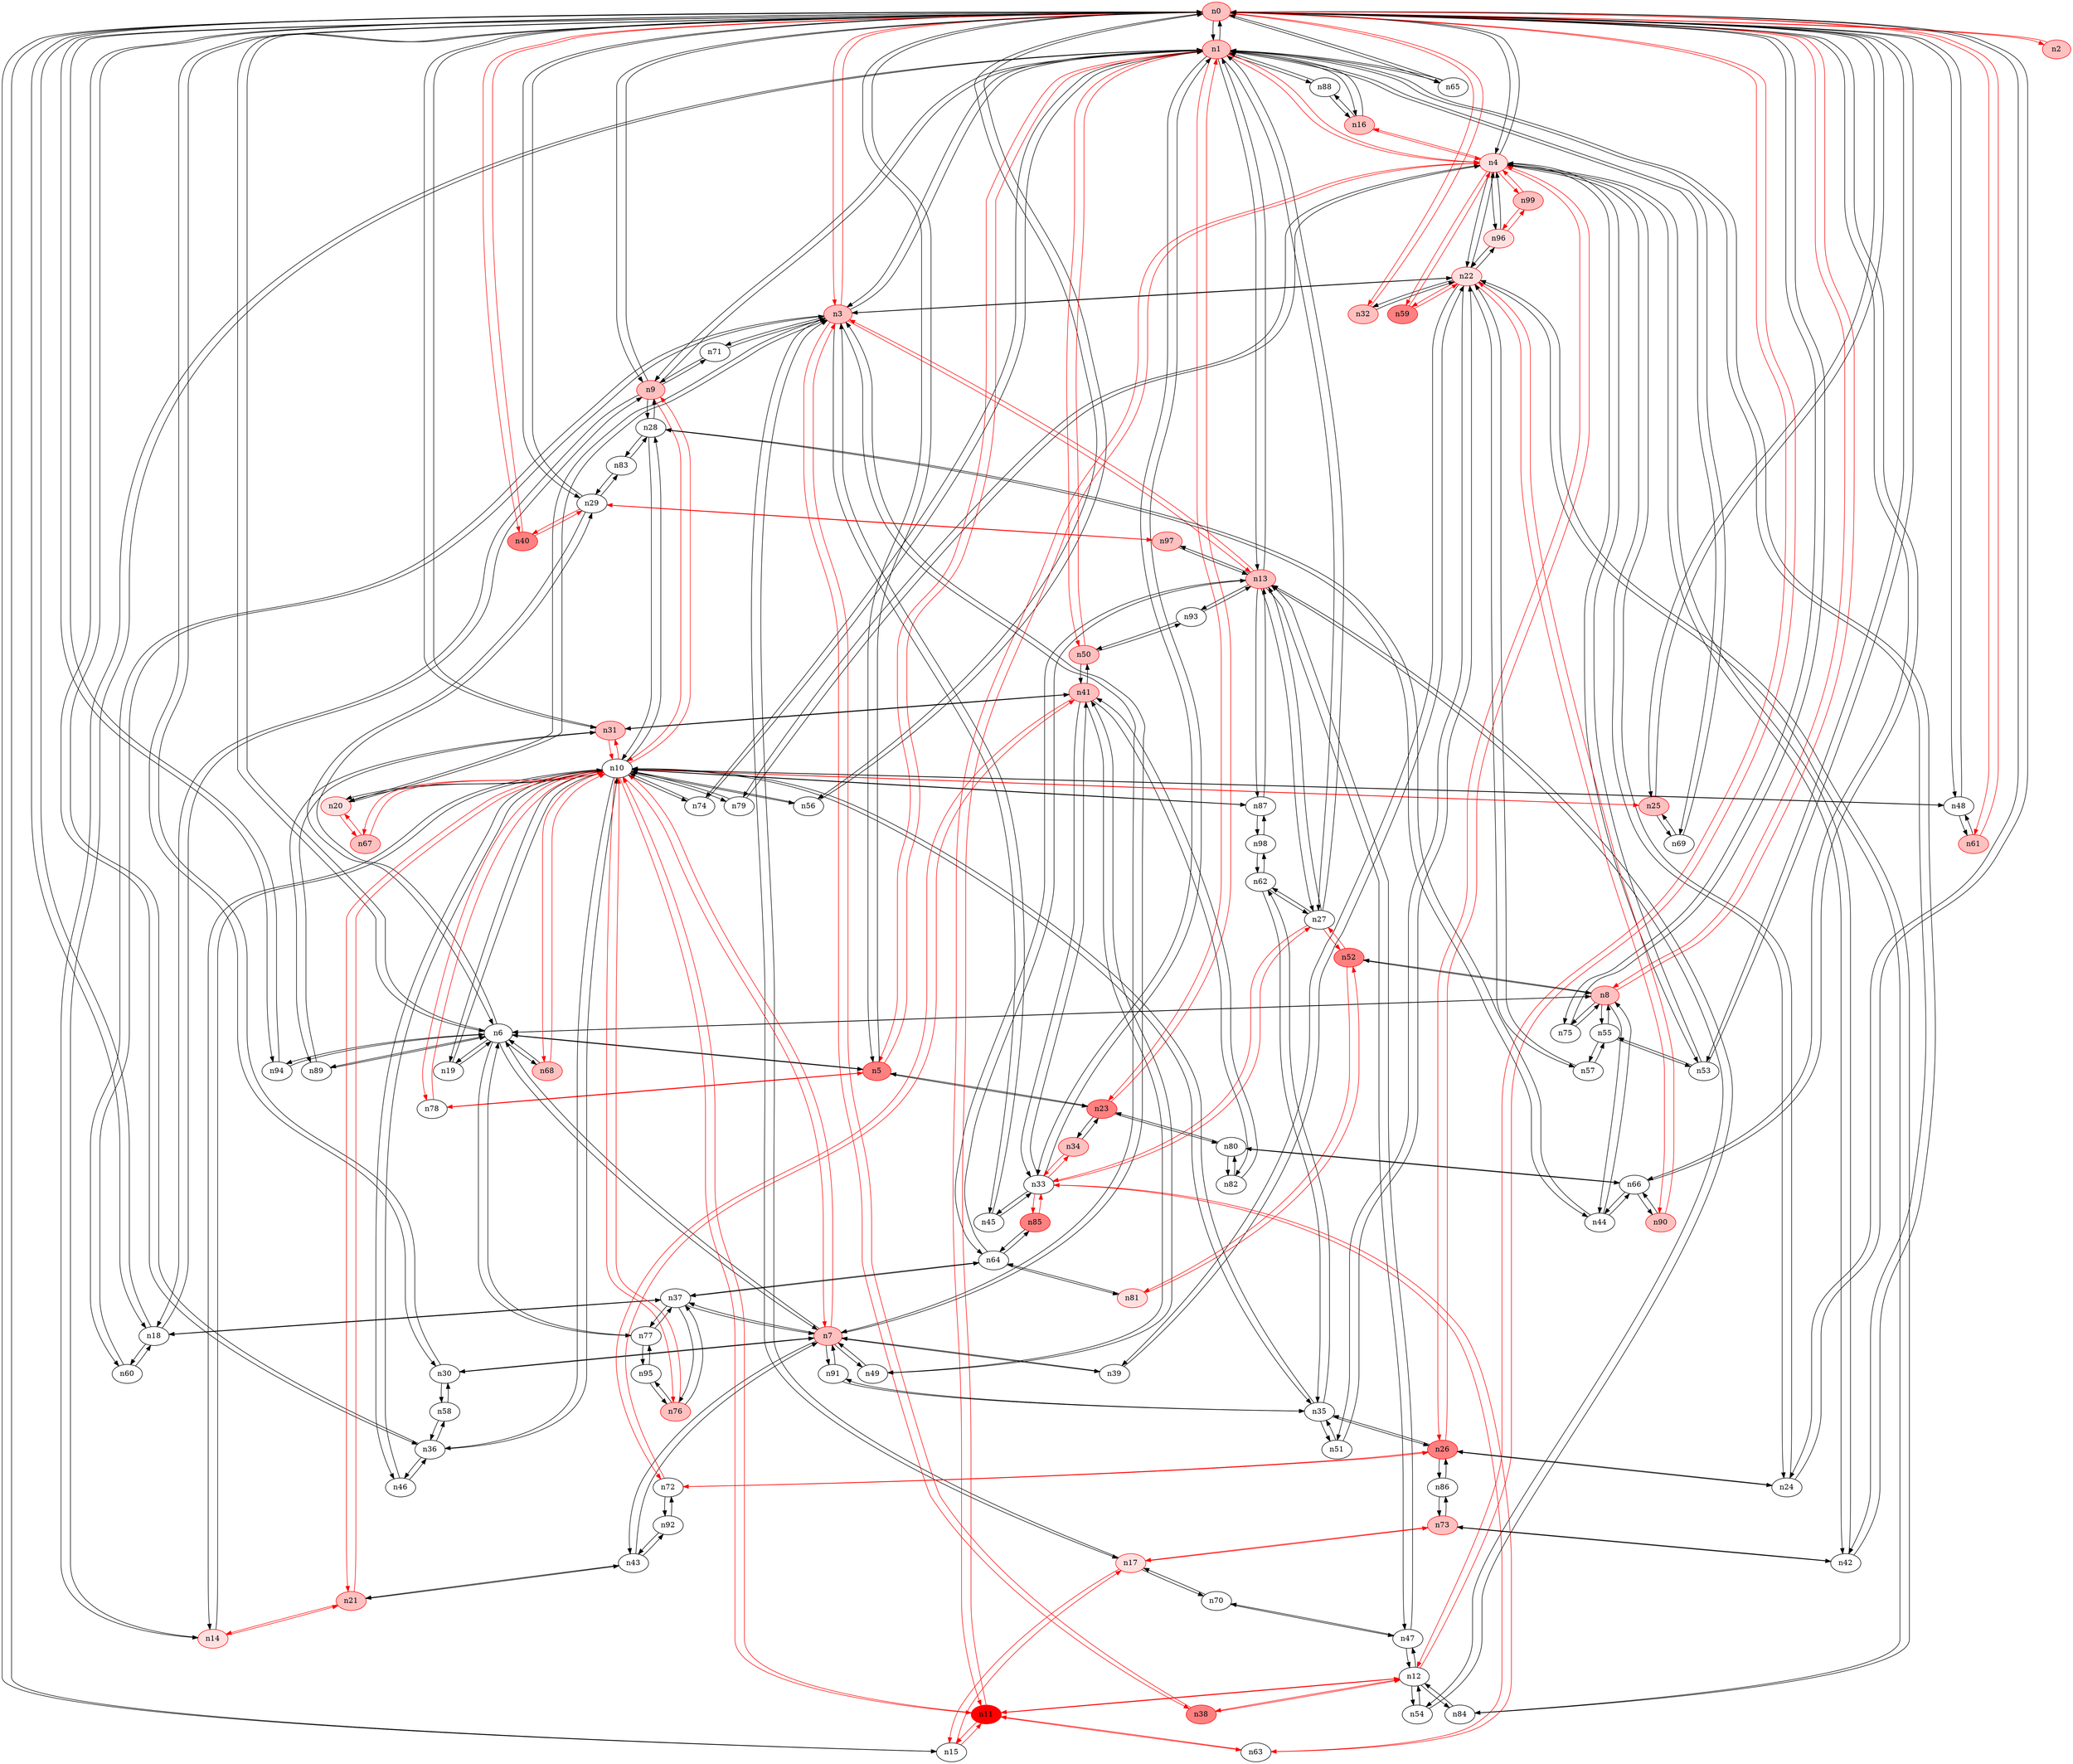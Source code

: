 strict digraph {
n0 [type=host, color="#FF0000", style=filled, fillcolor="#FFC0C0"];
n1 [type=host, color="#FF0000", style=filled, fillcolor="#FFC0C0"];
n2 [type=host, color="#FF0000", style=filled, fillcolor="#FFC0C0"];
n3 [type=host, color="#FF0000", style=filled, fillcolor="#FFC0C0"];
n4 [type=host, color="#FF0000", style=filled, fillcolor="#FFE0E0"];
n5 [type=switch, color="#FF0000", style=filled, fillcolor="#FF8080"];
n6 [type=switch];
n8 [type=host, color="#FF0000", style=filled, fillcolor="#FFC0C0"];
n9 [type=host, color="#FF0000", style=filled, fillcolor="#FFC0C0"];
n12 [type=switch];
n15 [type=switch];
n18 [type=switch];
n24 [type=switch];
n25 [type=host, color="#FF0000", style=filled, fillcolor="#FFC0C0"];
n29 [type=switch];
n30 [type=switch];
n31 [type=host, color="#FF0000", style=filled, fillcolor="#FFC0C0"];
n32 [type=host, color="#FF0000", style=filled, fillcolor="#FFC0C0"];
n36 [type=switch];
n40 [type=host, color="#FF0000", style=filled, fillcolor="#FF8080"];
n48 [type=switch];
n53 [type=switch];
n56 [type=switch];
n61 [type=host, color="#FF0000", style=filled, fillcolor="#FFC0C0"];
n65 [type=switch];
n66 [type=switch];
n75 [type=switch];
n94 [type=switch];
n13 [type=host, color="#FF0000", style=filled, fillcolor="#FFC0C0"];
n14 [type=host, color="#FF0000", style=filled, fillcolor="#FFE0E0"];
n16 [type=host, color="#FF0000", style=filled, fillcolor="#FFC0C0"];
n23 [type=host, color="#FF0000", style=filled, fillcolor="#FF8080"];
n27 [type=switch];
n33 [type=switch];
n42 [type=switch];
n50 [type=host, color="#FF0000", style=filled, fillcolor="#FFC0C0"];
n69 [type=switch];
n74 [type=switch];
n88 [type=switch];
n7 [type=host, color="#FF0000", style=filled, fillcolor="#FFC0C0"];
n17 [type=host, color="#FF0000", style=filled, fillcolor="#FFE0E0"];
n20 [type=host, color="#FF0000", style=filled, fillcolor="#FFE0E0"];
n22 [type=host, color="#FF0000", style=filled, fillcolor="#FFE0E0"];
n38 [type=switch, color="#FF0000", style=filled, fillcolor="#FF8080"];
n45 [type=switch];
n60 [type=switch];
n71 [type=switch];
n11 [type=host, color="#FF0000", style=filled, fillcolor="#FF0000"];
n26 [type=switch, color="#FF0000", style=filled, fillcolor="#FF8080"];
n59 [type=switch, color="#FF0000", style=filled, fillcolor="#FF8080"];
n79 [type=switch];
n96 [type=host, color="#FF0000", style=filled, fillcolor="#FFE0E0"];
n99 [type=switch, color="#FF0000", style=filled, fillcolor="#FFC0C0"];
n78 [type=switch];
n19 [type=switch];
n68 [type=host, color="#FF0000", style=filled, fillcolor="#FFC0C0"];
n77 [type=switch];
n89 [type=switch];
n10 [type=switch];
n37 [type=switch];
n39 [type=switch];
n43 [type=switch];
n49 [type=switch];
n91 [type=switch];
n44 [type=switch];
n52 [type=switch, color="#FF0000", style=filled, fillcolor="#FF8080"];
n55 [type=switch];
n28 [type=switch];
n21 [type=switch, color="#FF0000", style=filled, fillcolor="#FFC0C0"];
n35 [type=switch];
n46 [type=switch];
n67 [type=switch, color="#FF0000", style=filled, fillcolor="#FFC0C0"];
n76 [type=host, color="#FF0000", style=filled, fillcolor="#FFC0C0"];
n87 [type=switch];
n63 [type=switch];
n47 [type=switch];
n54 [type=switch];
n84 [type=switch];
n64 [type=switch];
n93 [type=switch];
n97 [type=host, color="#FF0000", style=filled, fillcolor="#FFC0C0"];
n70 [type=switch];
n73 [type=switch, color="#FF0000", style=filled, fillcolor="#FFC0C0"];
n51 [type=switch];
n57 [type=switch];
n90 [type=host, color="#FF0000", style=filled, fillcolor="#FFC0C0"];
n34 [type=host, color="#FF0000", style=filled, fillcolor="#FFC0C0"];
n80 [type=switch];
n72 [type=switch];
n86 [type=switch];
n62 [type=switch];
n83 [type=switch];
n58 [type=switch];
n41 [type=host, color="#FF0000", style=filled, fillcolor="#FFC0C0"];
n85 [type=switch, color="#FF0000", style=filled, fillcolor="#FF8080"];
n82 [type=switch];
n92 [type=switch];
n81 [type=host, color="#FF0000", style=filled, fillcolor="#FFE0E0"];
n98 [type=switch];
n95 [type=switch];
n0 -> n1 [src_port=0, dst_port=0];
n0 -> n2 [src_port=0, dst_port=0, color="#FF0000"];
n0 -> n3 [src_port=0, dst_port=0, color="#FF0000"];
n0 -> n4 [src_port=0, dst_port=0];
n0 -> n5 [src_port=0, dst_port=0];
n0 -> n6 [src_port=0, dst_port=0];
n0 -> n8 [src_port=0, dst_port=0, color="#FF0000"];
n0 -> n9 [src_port=0, dst_port=0];
n0 -> n12 [src_port=0, dst_port=0, color="#FF0000"];
n0 -> n15 [src_port=0, dst_port=0];
n0 -> n18 [src_port=0, dst_port=0];
n0 -> n24 [src_port=0, dst_port=0];
n0 -> n25 [src_port=0, dst_port=0];
n0 -> n29 [src_port=0, dst_port=0];
n0 -> n30 [src_port=0, dst_port=0];
n0 -> n31 [src_port=0, dst_port=0];
n0 -> n32 [src_port=0, dst_port=0, color="#FF0000"];
n0 -> n36 [src_port=0, dst_port=0];
n0 -> n40 [src_port=0, dst_port=0, color="#FF0000"];
n0 -> n48 [src_port=0, dst_port=0];
n0 -> n53 [src_port=0, dst_port=0];
n0 -> n56 [src_port=0, dst_port=0];
n0 -> n61 [src_port=0, dst_port=0, color="#FF0000"];
n0 -> n65 [src_port=0, dst_port=0];
n0 -> n66 [src_port=0, dst_port=0];
n0 -> n75 [src_port=0, dst_port=0];
n0 -> n94 [src_port=0, dst_port=0];
n1 -> n0 [src_port=0, dst_port=0];
n1 -> n3 [src_port=0, dst_port=0];
n1 -> n4 [src_port=0, dst_port=0, color="#FF0000"];
n1 -> n5 [src_port=0, dst_port=0, color="#FF0000"];
n1 -> n9 [src_port=0, dst_port=0];
n1 -> n65 [src_port=0, dst_port=0];
n1 -> n13 [src_port=0, dst_port=0];
n1 -> n14 [src_port=0, dst_port=0];
n1 -> n16 [src_port=0, dst_port=0];
n1 -> n23 [src_port=0, dst_port=0, color="#FF0000"];
n1 -> n27 [src_port=0, dst_port=0];
n1 -> n33 [src_port=0, dst_port=0];
n1 -> n42 [src_port=0, dst_port=0];
n1 -> n50 [src_port=0, dst_port=0, color="#FF0000"];
n1 -> n69 [src_port=0, dst_port=0];
n1 -> n74 [src_port=0, dst_port=0];
n1 -> n88 [src_port=0, dst_port=0];
n2 -> n0 [src_port=0, dst_port=0, color="#FF0000"];
n3 -> n0 [src_port=0, dst_port=0, color="#FF0000"];
n3 -> n1 [src_port=0, dst_port=0];
n3 -> n13 [src_port=0, dst_port=0, color="#FF0000"];
n3 -> n7 [src_port=0, dst_port=0];
n3 -> n17 [src_port=0, dst_port=0];
n3 -> n20 [src_port=0, dst_port=0];
n3 -> n22 [src_port=0, dst_port=0];
n3 -> n38 [src_port=0, dst_port=0, color="#FF0000"];
n3 -> n45 [src_port=0, dst_port=0];
n3 -> n60 [src_port=0, dst_port=0];
n3 -> n71 [src_port=0, dst_port=0];
n4 -> n0 [src_port=0, dst_port=0];
n4 -> n1 [src_port=0, dst_port=0, color="#FF0000"];
n4 -> n24 [src_port=0, dst_port=0];
n4 -> n53 [src_port=0, dst_port=0];
n4 -> n16 [src_port=0, dst_port=0, color="#FF0000"];
n4 -> n42 [src_port=0, dst_port=0];
n4 -> n22 [src_port=0, dst_port=0];
n4 -> n11 [src_port=0, dst_port=0, color="#FF0000"];
n4 -> n26 [src_port=0, dst_port=0, color="#FF0000"];
n4 -> n59 [src_port=0, dst_port=0, color="#FF0000"];
n4 -> n79 [src_port=0, dst_port=0];
n4 -> n96 [src_port=0, dst_port=0];
n4 -> n99 [src_port=0, dst_port=0, color="#FF0000"];
n5 -> n0 [src_port=0, dst_port=0];
n5 -> n1 [src_port=0, dst_port=0, color="#FF0000"];
n5 -> n6 [src_port=0, dst_port=0];
n5 -> n23 [src_port=0, dst_port=0];
n5 -> n78 [src_port=0, dst_port=0, color="#FF0000"];
n6 -> n0 [src_port=0, dst_port=0];
n6 -> n5 [src_port=0, dst_port=0];
n6 -> n8 [src_port=0, dst_port=0];
n6 -> n29 [src_port=0, dst_port=0];
n6 -> n94 [src_port=0, dst_port=0];
n6 -> n7 [src_port=0, dst_port=0];
n6 -> n19 [src_port=0, dst_port=0];
n6 -> n68 [src_port=0, dst_port=0];
n6 -> n77 [src_port=0, dst_port=0];
n6 -> n89 [src_port=0, dst_port=0];
n8 -> n0 [src_port=0, dst_port=0, color="#FF0000"];
n8 -> n6 [src_port=0, dst_port=0];
n8 -> n75 [src_port=0, dst_port=0];
n8 -> n44 [src_port=0, dst_port=0];
n8 -> n52 [src_port=0, dst_port=0];
n8 -> n55 [src_port=0, dst_port=0];
n9 -> n0 [src_port=0, dst_port=0];
n9 -> n1 [src_port=0, dst_port=0];
n9 -> n18 [src_port=0, dst_port=0];
n9 -> n71 [src_port=0, dst_port=0];
n9 -> n10 [src_port=0, dst_port=0, color="#FF0000"];
n9 -> n28 [src_port=0, dst_port=0];
n12 -> n0 [src_port=0, dst_port=0, color="#FF0000"];
n12 -> n38 [src_port=0, dst_port=0, color="#FF0000"];
n12 -> n11 [src_port=0, dst_port=0, color="#FF0000"];
n12 -> n47 [src_port=0, dst_port=0];
n12 -> n54 [src_port=0, dst_port=0];
n12 -> n84 [src_port=0, dst_port=0];
n15 -> n0 [src_port=0, dst_port=0];
n15 -> n17 [src_port=0, dst_port=0, color="#FF0000"];
n15 -> n11 [src_port=0, dst_port=0, color="#FF0000"];
n18 -> n0 [src_port=0, dst_port=0];
n18 -> n9 [src_port=0, dst_port=0];
n18 -> n60 [src_port=0, dst_port=0];
n18 -> n37 [src_port=0, dst_port=0];
n24 -> n0 [src_port=0, dst_port=0];
n24 -> n4 [src_port=0, dst_port=0];
n24 -> n26 [src_port=0, dst_port=0];
n25 -> n0 [src_port=0, dst_port=0];
n25 -> n69 [src_port=0, dst_port=0];
n25 -> n10 [src_port=0, dst_port=0, color="#FF0000"];
n29 -> n0 [src_port=0, dst_port=0];
n29 -> n6 [src_port=0, dst_port=0];
n29 -> n40 [src_port=0, dst_port=0, color="#FF0000"];
n29 -> n97 [src_port=0, dst_port=0, color="#FF0000"];
n29 -> n83 [src_port=0, dst_port=0];
n30 -> n0 [src_port=0, dst_port=0];
n30 -> n7 [src_port=0, dst_port=0];
n30 -> n58 [src_port=0, dst_port=0];
n31 -> n0 [src_port=0, dst_port=0];
n31 -> n89 [src_port=0, dst_port=0];
n31 -> n10 [src_port=0, dst_port=0, color="#FF0000"];
n31 -> n41 [src_port=0, dst_port=0];
n32 -> n0 [src_port=0, dst_port=0, color="#FF0000"];
n32 -> n22 [src_port=0, dst_port=0];
n36 -> n0 [src_port=0, dst_port=0];
n36 -> n10 [src_port=0, dst_port=0];
n36 -> n46 [src_port=0, dst_port=0];
n36 -> n58 [src_port=0, dst_port=0];
n40 -> n0 [src_port=0, dst_port=0, color="#FF0000"];
n40 -> n29 [src_port=0, dst_port=0, color="#FF0000"];
n48 -> n0 [src_port=0, dst_port=0];
n48 -> n61 [src_port=0, dst_port=0];
n48 -> n10 [src_port=0, dst_port=0];
n53 -> n0 [src_port=0, dst_port=0];
n53 -> n4 [src_port=0, dst_port=0];
n53 -> n55 [src_port=0, dst_port=0];
n56 -> n0 [src_port=0, dst_port=0];
n56 -> n10 [src_port=0, dst_port=0];
n61 -> n0 [src_port=0, dst_port=0, color="#FF0000"];
n61 -> n48 [src_port=0, dst_port=0];
n65 -> n0 [src_port=0, dst_port=0];
n65 -> n1 [src_port=0, dst_port=0];
n66 -> n0 [src_port=0, dst_port=0];
n66 -> n44 [src_port=0, dst_port=0];
n66 -> n90 [src_port=0, dst_port=0];
n66 -> n80 [src_port=0, dst_port=0];
n75 -> n0 [src_port=0, dst_port=0];
n75 -> n8 [src_port=0, dst_port=0];
n94 -> n0 [src_port=0, dst_port=0];
n94 -> n6 [src_port=0, dst_port=0];
n13 -> n1 [src_port=0, dst_port=0];
n13 -> n3 [src_port=0, dst_port=0, color="#FF0000"];
n13 -> n27 [src_port=0, dst_port=0];
n13 -> n87 [src_port=0, dst_port=0];
n13 -> n47 [src_port=0, dst_port=0];
n13 -> n54 [src_port=0, dst_port=0];
n13 -> n64 [src_port=0, dst_port=0];
n13 -> n93 [src_port=0, dst_port=0];
n13 -> n97 [src_port=0, dst_port=0];
n14 -> n1 [src_port=0, dst_port=0];
n14 -> n10 [src_port=0, dst_port=0];
n14 -> n21 [src_port=0, dst_port=0, color="#FF0000"];
n16 -> n1 [src_port=0, dst_port=0];
n16 -> n4 [src_port=0, dst_port=0, color="#FF0000"];
n16 -> n88 [src_port=0, dst_port=0];
n23 -> n1 [src_port=0, dst_port=0, color="#FF0000"];
n23 -> n5 [src_port=0, dst_port=0];
n23 -> n34 [src_port=0, dst_port=0];
n23 -> n80 [src_port=0, dst_port=0];
n27 -> n1 [src_port=0, dst_port=0];
n27 -> n13 [src_port=0, dst_port=0];
n27 -> n33 [src_port=0, dst_port=0, color="#FF0000"];
n27 -> n52 [src_port=0, dst_port=0, color="#FF0000"];
n27 -> n62 [src_port=0, dst_port=0];
n33 -> n1 [src_port=0, dst_port=0];
n33 -> n27 [src_port=0, dst_port=0, color="#FF0000"];
n33 -> n45 [src_port=0, dst_port=0];
n33 -> n63 [src_port=0, dst_port=0, color="#FF0000"];
n33 -> n34 [src_port=0, dst_port=0, color="#FF0000"];
n33 -> n41 [src_port=0, dst_port=0];
n33 -> n85 [src_port=0, dst_port=0, color="#FF0000"];
n42 -> n1 [src_port=0, dst_port=0];
n42 -> n4 [src_port=0, dst_port=0];
n42 -> n73 [src_port=0, dst_port=0];
n50 -> n1 [src_port=0, dst_port=0, color="#FF0000"];
n50 -> n93 [src_port=0, dst_port=0];
n50 -> n41 [src_port=0, dst_port=0];
n69 -> n1 [src_port=0, dst_port=0];
n69 -> n25 [src_port=0, dst_port=0];
n74 -> n1 [src_port=0, dst_port=0];
n74 -> n10 [src_port=0, dst_port=0];
n88 -> n1 [src_port=0, dst_port=0];
n88 -> n16 [src_port=0, dst_port=0];
n7 -> n3 [src_port=0, dst_port=0];
n7 -> n6 [src_port=0, dst_port=0];
n7 -> n30 [src_port=0, dst_port=0];
n7 -> n10 [src_port=0, dst_port=0, color="#FF0000"];
n7 -> n37 [src_port=0, dst_port=0];
n7 -> n39 [src_port=0, dst_port=0];
n7 -> n43 [src_port=0, dst_port=0];
n7 -> n49 [src_port=0, dst_port=0];
n7 -> n91 [src_port=0, dst_port=0];
n17 -> n3 [src_port=0, dst_port=0];
n17 -> n15 [src_port=0, dst_port=0, color="#FF0000"];
n17 -> n70 [src_port=0, dst_port=0];
n17 -> n73 [src_port=0, dst_port=0, color="#FF0000"];
n20 -> n3 [src_port=0, dst_port=0];
n20 -> n10 [src_port=0, dst_port=0];
n20 -> n67 [src_port=0, dst_port=0, color="#FF0000"];
n22 -> n3 [src_port=0, dst_port=0];
n22 -> n4 [src_port=0, dst_port=0];
n22 -> n32 [src_port=0, dst_port=0];
n22 -> n59 [src_port=0, dst_port=0, color="#FF0000"];
n22 -> n96 [src_port=0, dst_port=0];
n22 -> n39 [src_port=0, dst_port=0];
n22 -> n84 [src_port=0, dst_port=0];
n22 -> n51 [src_port=0, dst_port=0];
n22 -> n57 [src_port=0, dst_port=0];
n22 -> n90 [src_port=0, dst_port=0, color="#FF0000"];
n38 -> n3 [src_port=0, dst_port=0, color="#FF0000"];
n38 -> n12 [src_port=0, dst_port=0, color="#FF0000"];
n45 -> n3 [src_port=0, dst_port=0];
n45 -> n33 [src_port=0, dst_port=0];
n60 -> n3 [src_port=0, dst_port=0];
n60 -> n18 [src_port=0, dst_port=0];
n71 -> n3 [src_port=0, dst_port=0];
n71 -> n9 [src_port=0, dst_port=0];
n11 -> n4 [src_port=0, dst_port=0, color="#FF0000"];
n11 -> n12 [src_port=0, dst_port=0, color="#FF0000"];
n11 -> n15 [src_port=0, dst_port=0, color="#FF0000"];
n11 -> n10 [src_port=0, dst_port=0, color="#FF0000"];
n11 -> n63 [src_port=0, dst_port=0, color="#FF0000"];
n26 -> n4 [src_port=0, dst_port=0, color="#FF0000"];
n26 -> n24 [src_port=0, dst_port=0];
n26 -> n35 [src_port=0, dst_port=0];
n26 -> n72 [src_port=0, dst_port=0, color="#FF0000"];
n26 -> n86 [src_port=0, dst_port=0];
n59 -> n4 [src_port=0, dst_port=0, color="#FF0000"];
n59 -> n22 [src_port=0, dst_port=0, color="#FF0000"];
n79 -> n4 [src_port=0, dst_port=0];
n79 -> n10 [src_port=0, dst_port=0];
n96 -> n4 [src_port=0, dst_port=0];
n96 -> n22 [src_port=0, dst_port=0];
n96 -> n99 [src_port=0, dst_port=0, color="#FF0000"];
n99 -> n4 [src_port=0, dst_port=0, color="#FF0000"];
n99 -> n96 [src_port=0, dst_port=0, color="#FF0000"];
n78 -> n5 [src_port=0, dst_port=0, color="#FF0000"];
n78 -> n10 [src_port=0, dst_port=0, color="#FF0000"];
n19 -> n6 [src_port=0, dst_port=0];
n19 -> n10 [src_port=0, dst_port=0];
n68 -> n6 [src_port=0, dst_port=0];
n68 -> n10 [src_port=0, dst_port=0, color="#FF0000"];
n77 -> n6 [src_port=0, dst_port=0];
n77 -> n37 [src_port=0, dst_port=0];
n77 -> n95 [src_port=0, dst_port=0];
n89 -> n6 [src_port=0, dst_port=0];
n89 -> n31 [src_port=0, dst_port=0];
n10 -> n9 [src_port=0, dst_port=0, color="#FF0000"];
n10 -> n25 [src_port=0, dst_port=0, color="#FF0000"];
n10 -> n31 [src_port=0, dst_port=0, color="#FF0000"];
n10 -> n36 [src_port=0, dst_port=0];
n10 -> n48 [src_port=0, dst_port=0];
n10 -> n56 [src_port=0, dst_port=0];
n10 -> n14 [src_port=0, dst_port=0];
n10 -> n74 [src_port=0, dst_port=0];
n10 -> n7 [src_port=0, dst_port=0, color="#FF0000"];
n10 -> n20 [src_port=0, dst_port=0];
n10 -> n11 [src_port=0, dst_port=0, color="#FF0000"];
n10 -> n79 [src_port=0, dst_port=0];
n10 -> n78 [src_port=0, dst_port=0, color="#FF0000"];
n10 -> n19 [src_port=0, dst_port=0];
n10 -> n68 [src_port=0, dst_port=0, color="#FF0000"];
n10 -> n28 [src_port=0, dst_port=0];
n10 -> n21 [src_port=0, dst_port=0, color="#FF0000"];
n10 -> n35 [src_port=0, dst_port=0];
n10 -> n46 [src_port=0, dst_port=0];
n10 -> n67 [src_port=0, dst_port=0, color="#FF0000"];
n10 -> n76 [src_port=0, dst_port=0, color="#FF0000"];
n10 -> n87 [src_port=0, dst_port=0];
n37 -> n18 [src_port=0, dst_port=0];
n37 -> n7 [src_port=0, dst_port=0];
n37 -> n77 [src_port=0, dst_port=0];
n37 -> n76 [src_port=0, dst_port=0];
n37 -> n64 [src_port=0, dst_port=0];
n39 -> n7 [src_port=0, dst_port=0];
n39 -> n22 [src_port=0, dst_port=0];
n43 -> n7 [src_port=0, dst_port=0];
n43 -> n21 [src_port=0, dst_port=0];
n43 -> n92 [src_port=0, dst_port=0];
n49 -> n7 [src_port=0, dst_port=0];
n49 -> n41 [src_port=0, dst_port=0];
n91 -> n7 [src_port=0, dst_port=0];
n91 -> n35 [src_port=0, dst_port=0];
n44 -> n8 [src_port=0, dst_port=0];
n44 -> n66 [src_port=0, dst_port=0];
n44 -> n28 [src_port=0, dst_port=0];
n52 -> n8 [src_port=0, dst_port=0];
n52 -> n27 [src_port=0, dst_port=0, color="#FF0000"];
n52 -> n81 [src_port=0, dst_port=0, color="#FF0000"];
n55 -> n8 [src_port=0, dst_port=0];
n55 -> n53 [src_port=0, dst_port=0];
n55 -> n57 [src_port=0, dst_port=0];
n28 -> n9 [src_port=0, dst_port=0];
n28 -> n10 [src_port=0, dst_port=0];
n28 -> n44 [src_port=0, dst_port=0];
n28 -> n83 [src_port=0, dst_port=0];
n21 -> n14 [src_port=0, dst_port=0, color="#FF0000"];
n21 -> n10 [src_port=0, dst_port=0, color="#FF0000"];
n21 -> n43 [src_port=0, dst_port=0];
n35 -> n26 [src_port=0, dst_port=0];
n35 -> n10 [src_port=0, dst_port=0];
n35 -> n91 [src_port=0, dst_port=0];
n35 -> n51 [src_port=0, dst_port=0];
n35 -> n62 [src_port=0, dst_port=0];
n46 -> n36 [src_port=0, dst_port=0];
n46 -> n10 [src_port=0, dst_port=0];
n67 -> n20 [src_port=0, dst_port=0, color="#FF0000"];
n67 -> n10 [src_port=0, dst_port=0, color="#FF0000"];
n76 -> n10 [src_port=0, dst_port=0, color="#FF0000"];
n76 -> n37 [src_port=0, dst_port=0];
n76 -> n95 [src_port=0, dst_port=0];
n87 -> n13 [src_port=0, dst_port=0];
n87 -> n10 [src_port=0, dst_port=0];
n87 -> n98 [src_port=0, dst_port=0];
n63 -> n33 [src_port=0, dst_port=0, color="#FF0000"];
n63 -> n11 [src_port=0, dst_port=0, color="#FF0000"];
n47 -> n12 [src_port=0, dst_port=0];
n47 -> n13 [src_port=0, dst_port=0];
n47 -> n70 [src_port=0, dst_port=0];
n54 -> n12 [src_port=0, dst_port=0];
n54 -> n13 [src_port=0, dst_port=0];
n84 -> n12 [src_port=0, dst_port=0];
n84 -> n22 [src_port=0, dst_port=0];
n64 -> n13 [src_port=0, dst_port=0];
n64 -> n37 [src_port=0, dst_port=0];
n64 -> n85 [src_port=0, dst_port=0];
n64 -> n81 [src_port=0, dst_port=0];
n93 -> n13 [src_port=0, dst_port=0];
n93 -> n50 [src_port=0, dst_port=0];
n97 -> n29 [src_port=0, dst_port=0, color="#FF0000"];
n97 -> n13 [src_port=0, dst_port=0];
n70 -> n17 [src_port=0, dst_port=0];
n70 -> n47 [src_port=0, dst_port=0];
n73 -> n42 [src_port=0, dst_port=0];
n73 -> n17 [src_port=0, dst_port=0, color="#FF0000"];
n73 -> n86 [src_port=0, dst_port=0];
n51 -> n22 [src_port=0, dst_port=0];
n51 -> n35 [src_port=0, dst_port=0];
n57 -> n22 [src_port=0, dst_port=0];
n57 -> n55 [src_port=0, dst_port=0];
n90 -> n66 [src_port=0, dst_port=0];
n90 -> n22 [src_port=0, dst_port=0, color="#FF0000"];
n34 -> n23 [src_port=0, dst_port=0];
n34 -> n33 [src_port=0, dst_port=0, color="#FF0000"];
n80 -> n66 [src_port=0, dst_port=0];
n80 -> n23 [src_port=0, dst_port=0];
n80 -> n82 [src_port=0, dst_port=0];
n72 -> n26 [src_port=0, dst_port=0, color="#FF0000"];
n72 -> n41 [src_port=0, dst_port=0, color="#FF0000"];
n72 -> n92 [src_port=0, dst_port=0];
n86 -> n26 [src_port=0, dst_port=0];
n86 -> n73 [src_port=0, dst_port=0];
n62 -> n27 [src_port=0, dst_port=0];
n62 -> n35 [src_port=0, dst_port=0];
n62 -> n98 [src_port=0, dst_port=0];
n83 -> n29 [src_port=0, dst_port=0];
n83 -> n28 [src_port=0, dst_port=0];
n58 -> n30 [src_port=0, dst_port=0];
n58 -> n36 [src_port=0, dst_port=0];
n41 -> n31 [src_port=0, dst_port=0];
n41 -> n33 [src_port=0, dst_port=0];
n41 -> n50 [src_port=0, dst_port=0];
n41 -> n49 [src_port=0, dst_port=0];
n41 -> n72 [src_port=0, dst_port=0, color="#FF0000"];
n41 -> n82 [src_port=0, dst_port=0];
n85 -> n33 [src_port=0, dst_port=0, color="#FF0000"];
n85 -> n64 [src_port=0, dst_port=0];
n82 -> n80 [src_port=0, dst_port=0];
n82 -> n41 [src_port=0, dst_port=0];
n92 -> n43 [src_port=0, dst_port=0];
n92 -> n72 [src_port=0, dst_port=0];
n81 -> n52 [src_port=0, dst_port=0, color="#FF0000"];
n81 -> n64 [src_port=0, dst_port=0];
n98 -> n87 [src_port=0, dst_port=0];
n98 -> n62 [src_port=0, dst_port=0];
n95 -> n77 [src_port=0, dst_port=0];
n95 -> n76 [src_port=0, dst_port=0];
}
